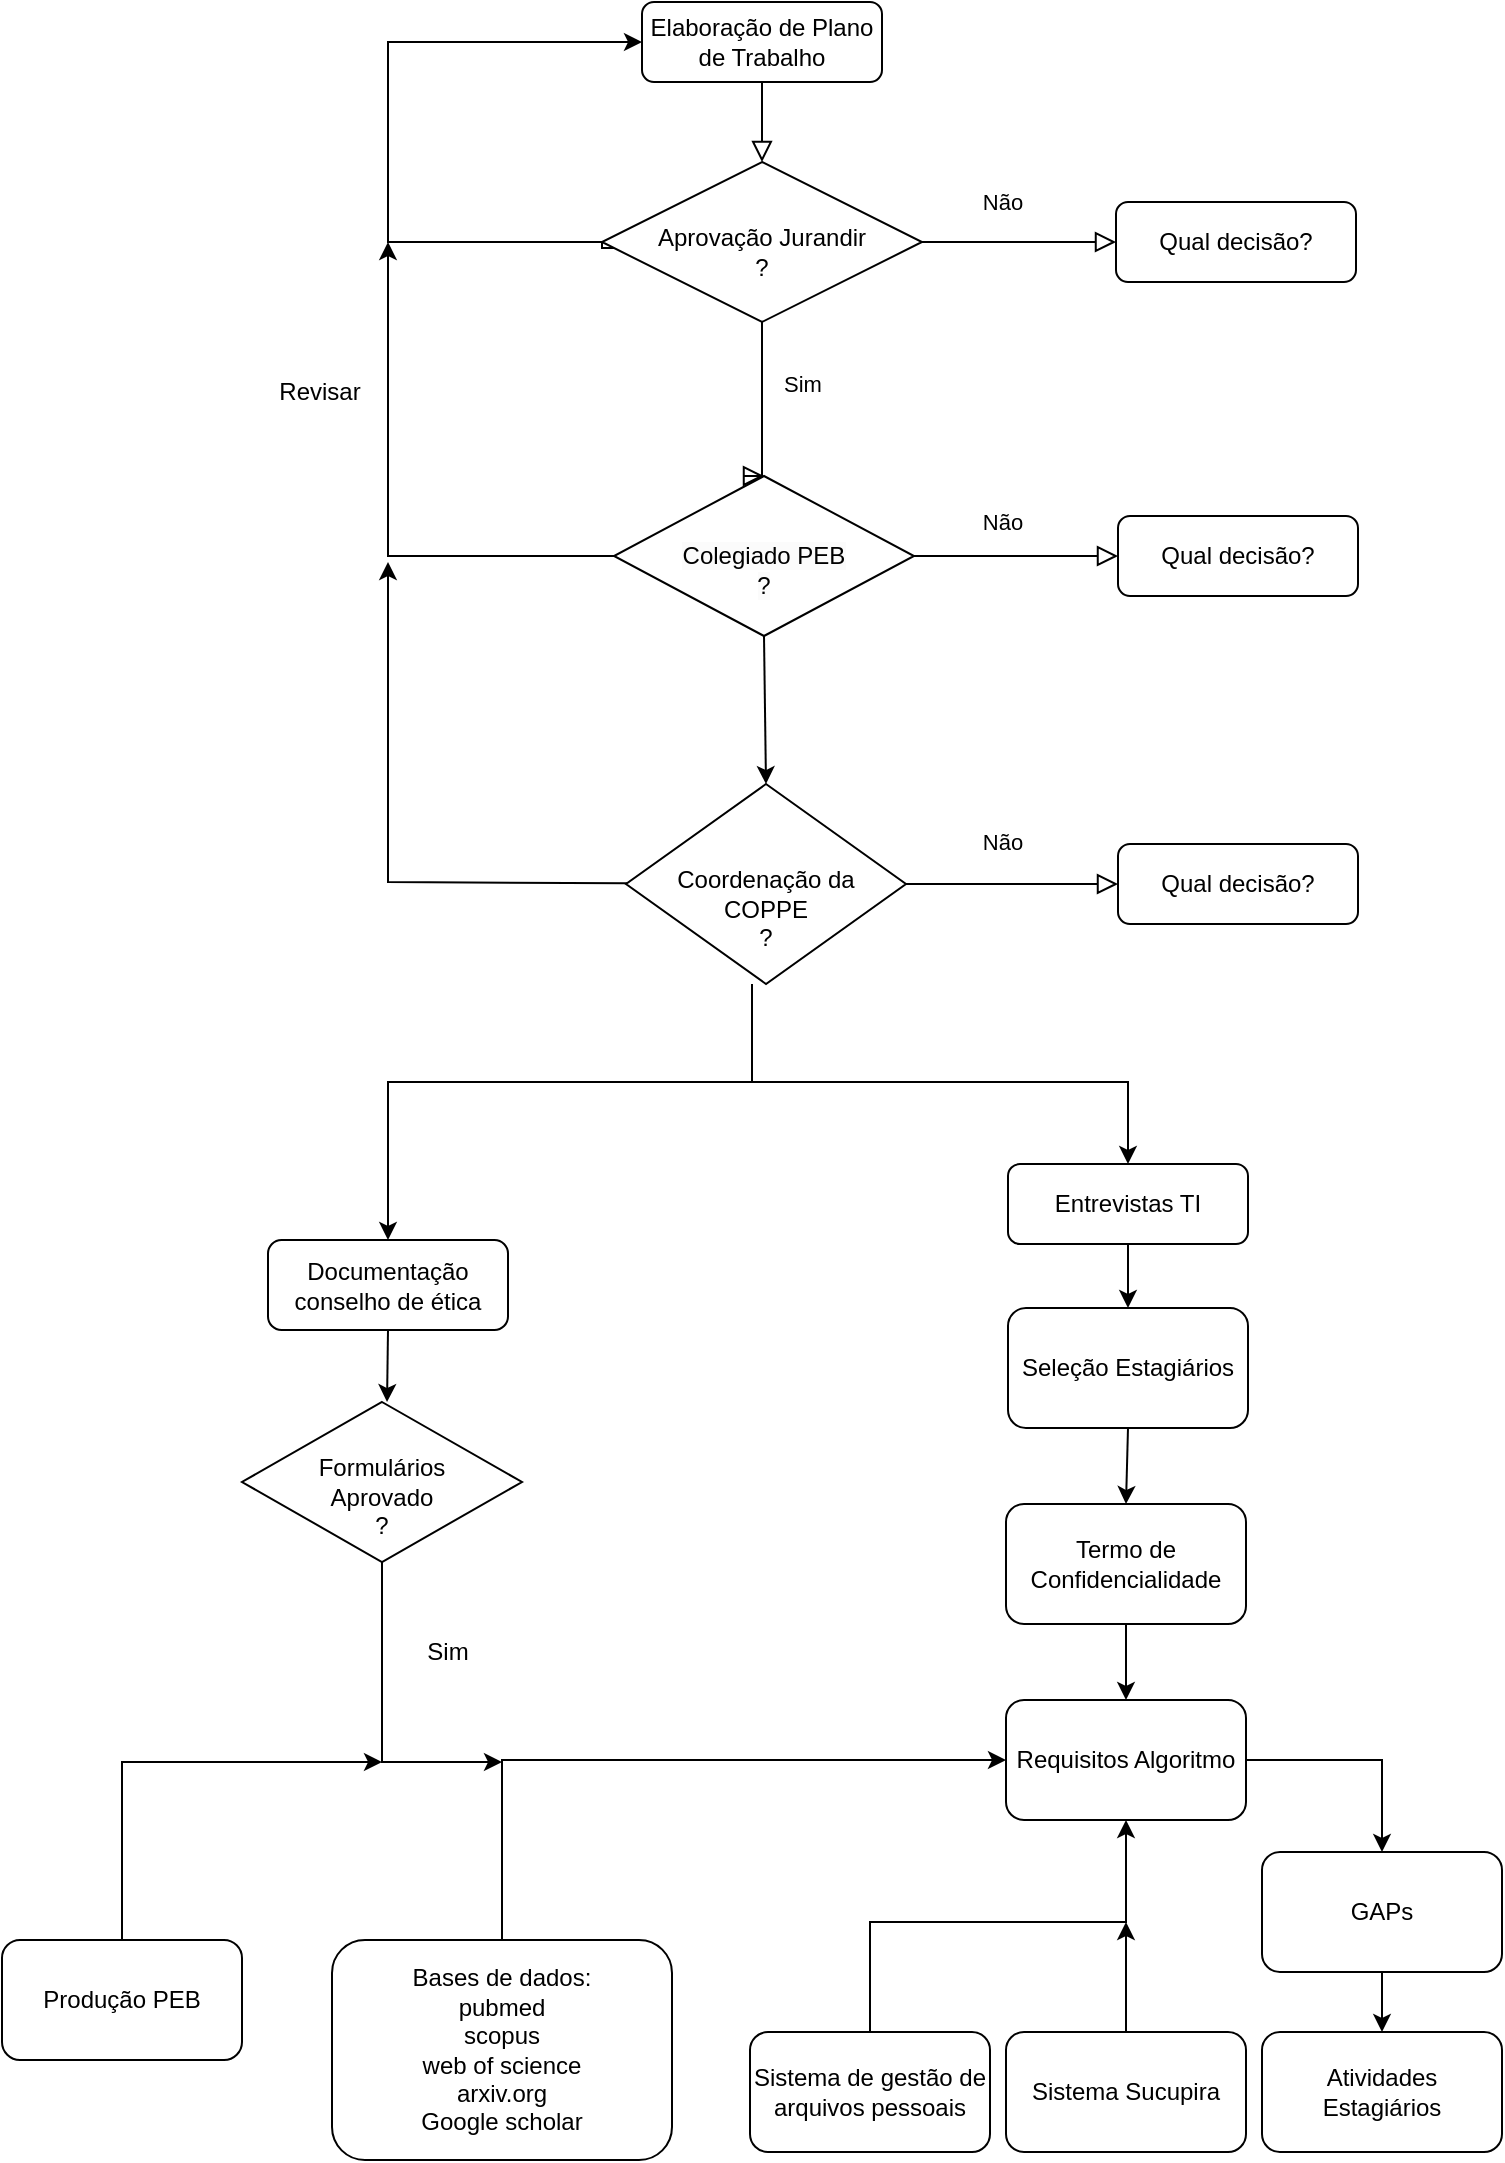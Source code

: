 <mxfile version="21.7.4" type="github">
  <diagram id="C5RBs43oDa-KdzZeNtuy" name="Page-1">
    <mxGraphModel dx="1674" dy="732" grid="1" gridSize="10" guides="1" tooltips="1" connect="1" arrows="1" fold="1" page="1" pageScale="1" pageWidth="827" pageHeight="1169" math="0" shadow="0">
      <root>
        <mxCell id="WIyWlLk6GJQsqaUBKTNV-0" />
        <mxCell id="WIyWlLk6GJQsqaUBKTNV-1" parent="WIyWlLk6GJQsqaUBKTNV-0" />
        <mxCell id="WIyWlLk6GJQsqaUBKTNV-2" value="" style="rounded=0;html=1;jettySize=auto;orthogonalLoop=1;fontSize=11;endArrow=block;endFill=0;endSize=8;strokeWidth=1;shadow=0;labelBackgroundColor=none;edgeStyle=orthogonalEdgeStyle;" parent="WIyWlLk6GJQsqaUBKTNV-1" source="WIyWlLk6GJQsqaUBKTNV-3" target="WIyWlLk6GJQsqaUBKTNV-6" edge="1">
          <mxGeometry relative="1" as="geometry" />
        </mxCell>
        <mxCell id="WIyWlLk6GJQsqaUBKTNV-3" value="Elaboração de Plano de Trabalho" style="rounded=1;whiteSpace=wrap;html=1;fontSize=12;glass=0;strokeWidth=1;shadow=0;" parent="WIyWlLk6GJQsqaUBKTNV-1" vertex="1">
          <mxGeometry x="340" y="40" width="120" height="40" as="geometry" />
        </mxCell>
        <mxCell id="WIyWlLk6GJQsqaUBKTNV-4" value="Sim" style="rounded=0;html=1;jettySize=auto;orthogonalLoop=1;fontSize=11;endArrow=block;endFill=0;endSize=8;strokeWidth=1;shadow=0;labelBackgroundColor=none;edgeStyle=orthogonalEdgeStyle;exitX=0;exitY=0.5;exitDx=0;exitDy=0;entryX=0.5;entryY=0;entryDx=0;entryDy=0;" parent="WIyWlLk6GJQsqaUBKTNV-1" source="WIyWlLk6GJQsqaUBKTNV-6" target="lvej0EakuEgVg4039kZY-16" edge="1">
          <mxGeometry x="0.523" y="20" relative="1" as="geometry">
            <mxPoint as="offset" />
            <mxPoint x="340" y="153" as="sourcePoint" />
            <mxPoint x="390" y="270" as="targetPoint" />
            <Array as="points">
              <mxPoint x="320" y="163" />
              <mxPoint x="400" y="163" />
            </Array>
          </mxGeometry>
        </mxCell>
        <mxCell id="WIyWlLk6GJQsqaUBKTNV-5" value="Não" style="edgeStyle=orthogonalEdgeStyle;rounded=0;html=1;jettySize=auto;orthogonalLoop=1;fontSize=11;endArrow=block;endFill=0;endSize=8;strokeWidth=1;shadow=0;labelBackgroundColor=none;exitX=1;exitY=0.5;exitDx=0;exitDy=0;" parent="WIyWlLk6GJQsqaUBKTNV-1" source="WIyWlLk6GJQsqaUBKTNV-6" target="WIyWlLk6GJQsqaUBKTNV-7" edge="1">
          <mxGeometry x="-0.175" y="20" relative="1" as="geometry">
            <mxPoint as="offset" />
            <Array as="points">
              <mxPoint x="550" y="160" />
              <mxPoint x="550" y="160" />
            </Array>
          </mxGeometry>
        </mxCell>
        <mxCell id="WIyWlLk6GJQsqaUBKTNV-6" value="&lt;br&gt;Aprovação Jurandir&lt;br&gt;?" style="rhombus;whiteSpace=wrap;html=1;shadow=0;fontFamily=Helvetica;fontSize=12;align=center;strokeWidth=1;spacing=6;spacingTop=-4;" parent="WIyWlLk6GJQsqaUBKTNV-1" vertex="1">
          <mxGeometry x="320" y="120" width="160" height="80" as="geometry" />
        </mxCell>
        <mxCell id="WIyWlLk6GJQsqaUBKTNV-7" value="Qual decisão?" style="rounded=1;whiteSpace=wrap;html=1;fontSize=12;glass=0;strokeWidth=1;shadow=0;" parent="WIyWlLk6GJQsqaUBKTNV-1" vertex="1">
          <mxGeometry x="577" y="140" width="120" height="40" as="geometry" />
        </mxCell>
        <mxCell id="WIyWlLk6GJQsqaUBKTNV-9" value="Não" style="edgeStyle=orthogonalEdgeStyle;rounded=0;html=1;jettySize=auto;orthogonalLoop=1;fontSize=11;endArrow=block;endFill=0;endSize=8;strokeWidth=1;shadow=0;labelBackgroundColor=none;" parent="WIyWlLk6GJQsqaUBKTNV-1" source="WIyWlLk6GJQsqaUBKTNV-10" target="WIyWlLk6GJQsqaUBKTNV-12" edge="1">
          <mxGeometry x="-0.094" y="21" relative="1" as="geometry">
            <mxPoint as="offset" />
          </mxGeometry>
        </mxCell>
        <mxCell id="WIyWlLk6GJQsqaUBKTNV-10" value="&lt;br&gt;&lt;br&gt;Coordenação da COPPE&lt;br&gt;?" style="rhombus;whiteSpace=wrap;html=1;shadow=0;fontFamily=Helvetica;fontSize=12;align=center;strokeWidth=1;spacing=6;spacingTop=-4;" parent="WIyWlLk6GJQsqaUBKTNV-1" vertex="1">
          <mxGeometry x="332" y="431" width="140" height="100" as="geometry" />
        </mxCell>
        <mxCell id="WIyWlLk6GJQsqaUBKTNV-11" value="Entrevistas TI" style="rounded=1;whiteSpace=wrap;html=1;fontSize=12;glass=0;strokeWidth=1;shadow=0;" parent="WIyWlLk6GJQsqaUBKTNV-1" vertex="1">
          <mxGeometry x="523" y="621" width="120" height="40" as="geometry" />
        </mxCell>
        <mxCell id="WIyWlLk6GJQsqaUBKTNV-12" value="Qual decisão?" style="rounded=1;whiteSpace=wrap;html=1;fontSize=12;glass=0;strokeWidth=1;shadow=0;" parent="WIyWlLk6GJQsqaUBKTNV-1" vertex="1">
          <mxGeometry x="578" y="461" width="120" height="40" as="geometry" />
        </mxCell>
        <mxCell id="lvej0EakuEgVg4039kZY-2" value="Termo de Confidencialidade" style="rounded=1;whiteSpace=wrap;html=1;" parent="WIyWlLk6GJQsqaUBKTNV-1" vertex="1">
          <mxGeometry x="522" y="791" width="120" height="60" as="geometry" />
        </mxCell>
        <mxCell id="lvej0EakuEgVg4039kZY-4" value="Seleção Estagiários" style="rounded=1;whiteSpace=wrap;html=1;" parent="WIyWlLk6GJQsqaUBKTNV-1" vertex="1">
          <mxGeometry x="523" y="693" width="120" height="60" as="geometry" />
        </mxCell>
        <mxCell id="lvej0EakuEgVg4039kZY-5" value="" style="endArrow=classic;html=1;rounded=0;exitX=0.5;exitY=1;exitDx=0;exitDy=0;entryX=0.5;entryY=0;entryDx=0;entryDy=0;" parent="WIyWlLk6GJQsqaUBKTNV-1" source="WIyWlLk6GJQsqaUBKTNV-11" target="lvej0EakuEgVg4039kZY-4" edge="1">
          <mxGeometry width="50" height="50" relative="1" as="geometry">
            <mxPoint x="752" y="621" as="sourcePoint" />
            <mxPoint x="582" y="671" as="targetPoint" />
          </mxGeometry>
        </mxCell>
        <mxCell id="lvej0EakuEgVg4039kZY-7" value="Requisitos Algoritmo" style="rounded=1;whiteSpace=wrap;html=1;" parent="WIyWlLk6GJQsqaUBKTNV-1" vertex="1">
          <mxGeometry x="522" y="889" width="120" height="60" as="geometry" />
        </mxCell>
        <mxCell id="lvej0EakuEgVg4039kZY-8" value="" style="endArrow=classic;html=1;rounded=0;exitX=0.5;exitY=1;exitDx=0;exitDy=0;entryX=0.5;entryY=0;entryDx=0;entryDy=0;" parent="WIyWlLk6GJQsqaUBKTNV-1" source="lvej0EakuEgVg4039kZY-2" target="lvej0EakuEgVg4039kZY-7" edge="1">
          <mxGeometry width="50" height="50" relative="1" as="geometry">
            <mxPoint x="752" y="741" as="sourcePoint" />
            <mxPoint x="802" y="691" as="targetPoint" />
          </mxGeometry>
        </mxCell>
        <mxCell id="lvej0EakuEgVg4039kZY-9" value="GAPs" style="rounded=1;whiteSpace=wrap;html=1;" parent="WIyWlLk6GJQsqaUBKTNV-1" vertex="1">
          <mxGeometry x="650" y="965" width="120" height="60" as="geometry" />
        </mxCell>
        <mxCell id="lvej0EakuEgVg4039kZY-10" value="Atividades Estagiários" style="rounded=1;whiteSpace=wrap;html=1;" parent="WIyWlLk6GJQsqaUBKTNV-1" vertex="1">
          <mxGeometry x="650" y="1055" width="120" height="60" as="geometry" />
        </mxCell>
        <mxCell id="lvej0EakuEgVg4039kZY-11" value="" style="endArrow=classic;html=1;rounded=0;exitX=1;exitY=0.5;exitDx=0;exitDy=0;entryX=0.5;entryY=0;entryDx=0;entryDy=0;" parent="WIyWlLk6GJQsqaUBKTNV-1" source="lvej0EakuEgVg4039kZY-7" target="lvej0EakuEgVg4039kZY-9" edge="1">
          <mxGeometry width="50" height="50" relative="1" as="geometry">
            <mxPoint x="472" y="892" as="sourcePoint" />
            <mxPoint x="250" y="920" as="targetPoint" />
            <Array as="points">
              <mxPoint x="710" y="919" />
            </Array>
          </mxGeometry>
        </mxCell>
        <mxCell id="lvej0EakuEgVg4039kZY-12" value="" style="endArrow=classic;html=1;rounded=0;exitX=0.5;exitY=1;exitDx=0;exitDy=0;entryX=0.5;entryY=0;entryDx=0;entryDy=0;" parent="WIyWlLk6GJQsqaUBKTNV-1" source="lvej0EakuEgVg4039kZY-9" target="lvej0EakuEgVg4039kZY-10" edge="1">
          <mxGeometry width="50" height="50" relative="1" as="geometry">
            <mxPoint x="472" y="892" as="sourcePoint" />
            <mxPoint x="522" y="842" as="targetPoint" />
          </mxGeometry>
        </mxCell>
        <mxCell id="lvej0EakuEgVg4039kZY-13" value="Bases de dados:&lt;br&gt;pubmed&lt;br&gt;scopus&lt;br&gt;web of science&lt;br&gt;arxiv.org&lt;br&gt;Google scholar" style="rounded=1;whiteSpace=wrap;html=1;" parent="WIyWlLk6GJQsqaUBKTNV-1" vertex="1">
          <mxGeometry x="185" y="1009" width="170" height="110" as="geometry" />
        </mxCell>
        <mxCell id="lvej0EakuEgVg4039kZY-14" value="Qual decisão?" style="rounded=1;whiteSpace=wrap;html=1;fontSize=12;glass=0;strokeWidth=1;shadow=0;" parent="WIyWlLk6GJQsqaUBKTNV-1" vertex="1">
          <mxGeometry x="578" y="297" width="120" height="40" as="geometry" />
        </mxCell>
        <mxCell id="lvej0EakuEgVg4039kZY-15" value="Não" style="edgeStyle=orthogonalEdgeStyle;rounded=0;html=1;jettySize=auto;orthogonalLoop=1;fontSize=11;endArrow=block;endFill=0;endSize=8;strokeWidth=1;shadow=0;labelBackgroundColor=none;entryX=0;entryY=0.5;entryDx=0;entryDy=0;exitX=1;exitY=0.5;exitDx=0;exitDy=0;" parent="WIyWlLk6GJQsqaUBKTNV-1" source="lvej0EakuEgVg4039kZY-16" target="lvej0EakuEgVg4039kZY-14" edge="1">
          <mxGeometry x="-0.137" y="17" relative="1" as="geometry">
            <mxPoint as="offset" />
            <mxPoint x="450" y="332.5" as="sourcePoint" />
            <mxPoint x="610" y="333" as="targetPoint" />
          </mxGeometry>
        </mxCell>
        <mxCell id="lvej0EakuEgVg4039kZY-16" value="&lt;span style=&quot;color: rgb(0, 0, 0); font-family: Helvetica; font-size: 12px; font-style: normal; font-variant-ligatures: normal; font-variant-caps: normal; font-weight: 400; letter-spacing: normal; orphans: 2; text-align: center; text-indent: 0px; text-transform: none; widows: 2; word-spacing: 0px; -webkit-text-stroke-width: 0px; background-color: rgb(251, 251, 251); text-decoration-thickness: initial; text-decoration-style: initial; text-decoration-color: initial; float: none; display: inline !important;&quot;&gt;&lt;br&gt;Colegiado PEB&lt;br&gt;?&lt;br&gt;&lt;/span&gt;" style="rhombus;whiteSpace=wrap;html=1;" parent="WIyWlLk6GJQsqaUBKTNV-1" vertex="1">
          <mxGeometry x="326" y="277" width="150" height="80" as="geometry" />
        </mxCell>
        <mxCell id="lvej0EakuEgVg4039kZY-20" value="Sistema de gestão de arquivos pessoais" style="rounded=1;whiteSpace=wrap;html=1;" parent="WIyWlLk6GJQsqaUBKTNV-1" vertex="1">
          <mxGeometry x="394" y="1055" width="120" height="60" as="geometry" />
        </mxCell>
        <mxCell id="4bV77bFoHXbpnA6mUsSb-0" value="" style="endArrow=classic;html=1;rounded=0;entryX=0;entryY=0.5;entryDx=0;entryDy=0;exitX=0;exitY=0.5;exitDx=0;exitDy=0;" edge="1" parent="WIyWlLk6GJQsqaUBKTNV-1" source="WIyWlLk6GJQsqaUBKTNV-6" target="WIyWlLk6GJQsqaUBKTNV-3">
          <mxGeometry width="50" height="50" relative="1" as="geometry">
            <mxPoint x="298" y="160" as="sourcePoint" />
            <mxPoint x="318" y="60" as="targetPoint" />
            <Array as="points">
              <mxPoint x="248" y="160" />
              <mxPoint x="213" y="160" />
              <mxPoint x="213" y="60" />
            </Array>
          </mxGeometry>
        </mxCell>
        <mxCell id="4bV77bFoHXbpnA6mUsSb-1" value="Revisar" style="text;html=1;strokeColor=none;fillColor=none;align=center;verticalAlign=middle;whiteSpace=wrap;rounded=0;" vertex="1" parent="WIyWlLk6GJQsqaUBKTNV-1">
          <mxGeometry x="149" y="220" width="60" height="30" as="geometry" />
        </mxCell>
        <mxCell id="4bV77bFoHXbpnA6mUsSb-2" value="" style="endArrow=classic;html=1;rounded=0;exitX=0;exitY=0.5;exitDx=0;exitDy=0;" edge="1" parent="WIyWlLk6GJQsqaUBKTNV-1" source="lvej0EakuEgVg4039kZY-16">
          <mxGeometry width="50" height="50" relative="1" as="geometry">
            <mxPoint x="305" y="317" as="sourcePoint" />
            <mxPoint x="213" y="160" as="targetPoint" />
            <Array as="points">
              <mxPoint x="213" y="317" />
            </Array>
          </mxGeometry>
        </mxCell>
        <mxCell id="4bV77bFoHXbpnA6mUsSb-3" value="" style="endArrow=classic;html=1;rounded=0;" edge="1" parent="WIyWlLk6GJQsqaUBKTNV-1" source="WIyWlLk6GJQsqaUBKTNV-10">
          <mxGeometry width="50" height="50" relative="1" as="geometry">
            <mxPoint x="310" y="481" as="sourcePoint" />
            <mxPoint x="213" y="320" as="targetPoint" />
            <Array as="points">
              <mxPoint x="213" y="480" />
            </Array>
          </mxGeometry>
        </mxCell>
        <mxCell id="4bV77bFoHXbpnA6mUsSb-4" value="Documentação conselho de ética" style="rounded=1;whiteSpace=wrap;html=1;" vertex="1" parent="WIyWlLk6GJQsqaUBKTNV-1">
          <mxGeometry x="153" y="659" width="120" height="45" as="geometry" />
        </mxCell>
        <mxCell id="4bV77bFoHXbpnA6mUsSb-5" value="" style="endArrow=classic;html=1;rounded=0;" edge="1" parent="WIyWlLk6GJQsqaUBKTNV-1" target="4bV77bFoHXbpnA6mUsSb-4">
          <mxGeometry width="50" height="50" relative="1" as="geometry">
            <mxPoint x="410" y="580" as="sourcePoint" />
            <mxPoint x="180.96" y="657.02" as="targetPoint" />
            <Array as="points">
              <mxPoint x="213" y="580" />
            </Array>
          </mxGeometry>
        </mxCell>
        <mxCell id="4bV77bFoHXbpnA6mUsSb-7" value="" style="endArrow=classic;html=1;rounded=0;exitX=0.5;exitY=1;exitDx=0;exitDy=0;entryX=0.518;entryY=0;entryDx=0;entryDy=0;entryPerimeter=0;" edge="1" parent="WIyWlLk6GJQsqaUBKTNV-1" source="4bV77bFoHXbpnA6mUsSb-4" target="4bV77bFoHXbpnA6mUsSb-13">
          <mxGeometry width="50" height="50" relative="1" as="geometry">
            <mxPoint x="430" y="810" as="sourcePoint" />
            <mxPoint x="218" y="749" as="targetPoint" />
          </mxGeometry>
        </mxCell>
        <mxCell id="4bV77bFoHXbpnA6mUsSb-10" value="Sim" style="text;html=1;strokeColor=none;fillColor=none;align=center;verticalAlign=middle;whiteSpace=wrap;rounded=0;" vertex="1" parent="WIyWlLk6GJQsqaUBKTNV-1">
          <mxGeometry x="213" y="850" width="60" height="30" as="geometry" />
        </mxCell>
        <mxCell id="4bV77bFoHXbpnA6mUsSb-13" value="&lt;br&gt;Formulários&lt;br&gt;Aprovado&lt;br&gt;?" style="rhombus;whiteSpace=wrap;html=1;" vertex="1" parent="WIyWlLk6GJQsqaUBKTNV-1">
          <mxGeometry x="140" y="740" width="140" height="80" as="geometry" />
        </mxCell>
        <mxCell id="4bV77bFoHXbpnA6mUsSb-15" value="" style="endArrow=classic;html=1;rounded=0;exitX=0.5;exitY=0;exitDx=0;exitDy=0;entryX=0;entryY=0.5;entryDx=0;entryDy=0;" edge="1" parent="WIyWlLk6GJQsqaUBKTNV-1" source="lvej0EakuEgVg4039kZY-13" target="lvej0EakuEgVg4039kZY-7">
          <mxGeometry width="50" height="50" relative="1" as="geometry">
            <mxPoint x="610" y="880" as="sourcePoint" />
            <mxPoint x="660" y="830" as="targetPoint" />
            <Array as="points">
              <mxPoint x="270" y="919" />
            </Array>
          </mxGeometry>
        </mxCell>
        <mxCell id="4bV77bFoHXbpnA6mUsSb-16" value="" style="endArrow=classic;html=1;rounded=0;exitX=0.5;exitY=1;exitDx=0;exitDy=0;" edge="1" parent="WIyWlLk6GJQsqaUBKTNV-1" source="4bV77bFoHXbpnA6mUsSb-13">
          <mxGeometry width="50" height="50" relative="1" as="geometry">
            <mxPoint x="180" y="820" as="sourcePoint" />
            <mxPoint x="270" y="920" as="targetPoint" />
            <Array as="points">
              <mxPoint x="210" y="920" />
            </Array>
          </mxGeometry>
        </mxCell>
        <mxCell id="4bV77bFoHXbpnA6mUsSb-17" value="" style="endArrow=classic;html=1;rounded=0;exitX=0.5;exitY=0;exitDx=0;exitDy=0;entryX=0.5;entryY=1;entryDx=0;entryDy=0;" edge="1" parent="WIyWlLk6GJQsqaUBKTNV-1" source="lvej0EakuEgVg4039kZY-20" target="lvej0EakuEgVg4039kZY-7">
          <mxGeometry width="50" height="50" relative="1" as="geometry">
            <mxPoint x="610" y="1000" as="sourcePoint" />
            <mxPoint x="660" y="950" as="targetPoint" />
            <Array as="points">
              <mxPoint x="454" y="1000" />
              <mxPoint x="582" y="1000" />
            </Array>
          </mxGeometry>
        </mxCell>
        <mxCell id="4bV77bFoHXbpnA6mUsSb-18" value="Sistema Sucupira" style="rounded=1;whiteSpace=wrap;html=1;" vertex="1" parent="WIyWlLk6GJQsqaUBKTNV-1">
          <mxGeometry x="522" y="1055" width="120" height="60" as="geometry" />
        </mxCell>
        <mxCell id="4bV77bFoHXbpnA6mUsSb-19" value="" style="endArrow=classic;html=1;rounded=0;exitX=0.5;exitY=0;exitDx=0;exitDy=0;" edge="1" parent="WIyWlLk6GJQsqaUBKTNV-1" source="4bV77bFoHXbpnA6mUsSb-18">
          <mxGeometry width="50" height="50" relative="1" as="geometry">
            <mxPoint x="580" y="1050" as="sourcePoint" />
            <mxPoint x="582" y="1000" as="targetPoint" />
          </mxGeometry>
        </mxCell>
        <mxCell id="4bV77bFoHXbpnA6mUsSb-20" value="Produção PEB" style="rounded=1;whiteSpace=wrap;html=1;" vertex="1" parent="WIyWlLk6GJQsqaUBKTNV-1">
          <mxGeometry x="20" y="1009" width="120" height="60" as="geometry" />
        </mxCell>
        <mxCell id="4bV77bFoHXbpnA6mUsSb-21" value="" style="endArrow=classic;html=1;rounded=0;exitX=0.5;exitY=0;exitDx=0;exitDy=0;" edge="1" parent="WIyWlLk6GJQsqaUBKTNV-1" source="4bV77bFoHXbpnA6mUsSb-20">
          <mxGeometry width="50" height="50" relative="1" as="geometry">
            <mxPoint x="610" y="1000" as="sourcePoint" />
            <mxPoint x="210" y="920" as="targetPoint" />
            <Array as="points">
              <mxPoint x="80" y="920" />
            </Array>
          </mxGeometry>
        </mxCell>
        <mxCell id="4bV77bFoHXbpnA6mUsSb-23" value="" style="endArrow=classic;html=1;rounded=0;exitX=0.5;exitY=1;exitDx=0;exitDy=0;entryX=0.5;entryY=0;entryDx=0;entryDy=0;" edge="1" parent="WIyWlLk6GJQsqaUBKTNV-1" source="lvej0EakuEgVg4039kZY-16" target="WIyWlLk6GJQsqaUBKTNV-10">
          <mxGeometry width="50" height="50" relative="1" as="geometry">
            <mxPoint x="640" y="480" as="sourcePoint" />
            <mxPoint x="690" y="430" as="targetPoint" />
          </mxGeometry>
        </mxCell>
        <mxCell id="4bV77bFoHXbpnA6mUsSb-24" value="" style="endArrow=classic;html=1;rounded=0;exitX=0.5;exitY=1;exitDx=0;exitDy=0;entryX=0.5;entryY=0;entryDx=0;entryDy=0;" edge="1" parent="WIyWlLk6GJQsqaUBKTNV-1" target="WIyWlLk6GJQsqaUBKTNV-11">
          <mxGeometry width="50" height="50" relative="1" as="geometry">
            <mxPoint x="395" y="531" as="sourcePoint" />
            <mxPoint x="581" y="630" as="targetPoint" />
            <Array as="points">
              <mxPoint x="395" y="580" />
              <mxPoint x="583" y="580" />
            </Array>
          </mxGeometry>
        </mxCell>
        <mxCell id="4bV77bFoHXbpnA6mUsSb-25" value="" style="endArrow=classic;html=1;rounded=0;exitX=0.5;exitY=1;exitDx=0;exitDy=0;entryX=0.5;entryY=0;entryDx=0;entryDy=0;" edge="1" parent="WIyWlLk6GJQsqaUBKTNV-1" source="lvej0EakuEgVg4039kZY-4" target="lvej0EakuEgVg4039kZY-2">
          <mxGeometry width="50" height="50" relative="1" as="geometry">
            <mxPoint x="590" y="880" as="sourcePoint" />
            <mxPoint x="640" y="830" as="targetPoint" />
          </mxGeometry>
        </mxCell>
      </root>
    </mxGraphModel>
  </diagram>
</mxfile>
